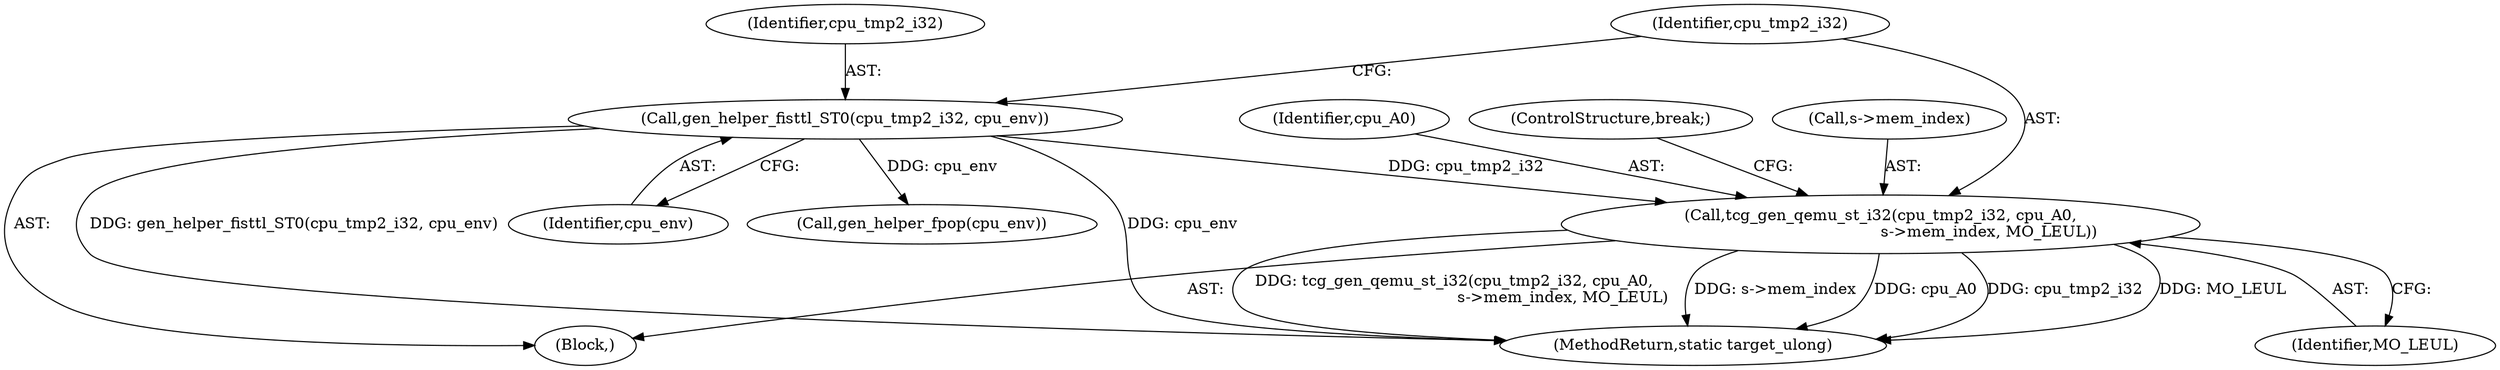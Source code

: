 digraph "0_qemu_30663fd26c0307e414622c7a8607fbc04f92ec14@pointer" {
"1004633" [label="(Call,tcg_gen_qemu_st_i32(cpu_tmp2_i32, cpu_A0,\n                                            s->mem_index, MO_LEUL))"];
"1004630" [label="(Call,gen_helper_fisttl_ST0(cpu_tmp2_i32, cpu_env))"];
"1004636" [label="(Call,s->mem_index)"];
"1004633" [label="(Call,tcg_gen_qemu_st_i32(cpu_tmp2_i32, cpu_A0,\n                                            s->mem_index, MO_LEUL))"];
"1004666" [label="(Call,gen_helper_fpop(cpu_env))"];
"1004640" [label="(ControlStructure,break;)"];
"1011840" [label="(MethodReturn,static target_ulong)"];
"1004639" [label="(Identifier,MO_LEUL)"];
"1004631" [label="(Identifier,cpu_tmp2_i32)"];
"1004634" [label="(Identifier,cpu_tmp2_i32)"];
"1004628" [label="(Block,)"];
"1004632" [label="(Identifier,cpu_env)"];
"1004630" [label="(Call,gen_helper_fisttl_ST0(cpu_tmp2_i32, cpu_env))"];
"1004635" [label="(Identifier,cpu_A0)"];
"1004633" -> "1004628"  [label="AST: "];
"1004633" -> "1004639"  [label="CFG: "];
"1004634" -> "1004633"  [label="AST: "];
"1004635" -> "1004633"  [label="AST: "];
"1004636" -> "1004633"  [label="AST: "];
"1004639" -> "1004633"  [label="AST: "];
"1004640" -> "1004633"  [label="CFG: "];
"1004633" -> "1011840"  [label="DDG: tcg_gen_qemu_st_i32(cpu_tmp2_i32, cpu_A0,\n                                            s->mem_index, MO_LEUL)"];
"1004633" -> "1011840"  [label="DDG: s->mem_index"];
"1004633" -> "1011840"  [label="DDG: cpu_A0"];
"1004633" -> "1011840"  [label="DDG: cpu_tmp2_i32"];
"1004633" -> "1011840"  [label="DDG: MO_LEUL"];
"1004630" -> "1004633"  [label="DDG: cpu_tmp2_i32"];
"1004630" -> "1004628"  [label="AST: "];
"1004630" -> "1004632"  [label="CFG: "];
"1004631" -> "1004630"  [label="AST: "];
"1004632" -> "1004630"  [label="AST: "];
"1004634" -> "1004630"  [label="CFG: "];
"1004630" -> "1011840"  [label="DDG: gen_helper_fisttl_ST0(cpu_tmp2_i32, cpu_env)"];
"1004630" -> "1011840"  [label="DDG: cpu_env"];
"1004630" -> "1004666"  [label="DDG: cpu_env"];
}
